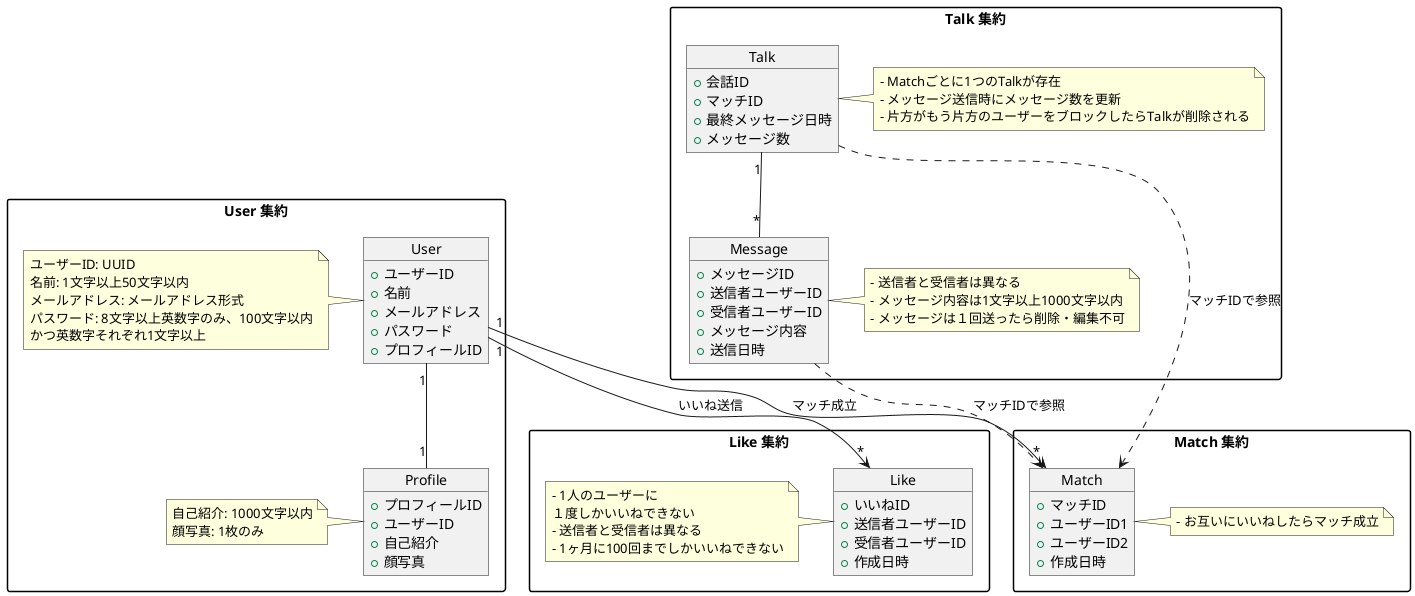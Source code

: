 @startuml model
skinparam packageStyle rectangle

package "User 集約" {
  object User {
    +ユーザーID
    +名前
    +メールアドレス
    +パスワード
    +プロフィールID
  }

  object Profile {
    +プロフィールID
    +ユーザーID
    +自己紹介
    +顔写真
  }

  User "1" -- "1" Profile

  note left of User
    ユーザーID: UUID
    名前: 1文字以上50文字以内
    メールアドレス: メールアドレス形式
    パスワード: 8文字以上英数字のみ、100文字以内
    かつ英数字それぞれ1文字以上
  end note

  note left of Profile
    自己紹介: 1000文字以内
    顔写真: 1枚のみ
  end note
}

package "Like 集約" {
  object Like {
    +いいねID
    +送信者ユーザーID
    +受信者ユーザーID
    +作成日時
  }

  note left of Like
    - 1人のユーザーに
    １度しかいいねできない
    - 送信者と受信者は異なる
    - 1ヶ月に100回までしかいいねできない
  end note
}

package "Match 集約" {
  object Match {
    +マッチID
    +ユーザーID1
    +ユーザーID2
    +作成日時
  }

  note right of Match
    - お互いにいいねしたらマッチ成立
  end note
}

package "Talk 集約" {
  object Message {
    +メッセージID
    +送信者ユーザーID
    +受信者ユーザーID
    +メッセージ内容
    +送信日時
  }

  object Talk {
    +会話ID
    +マッチID
    +最終メッセージ日時
    +メッセージ数
  }

  Talk "1" -- "*" Message

  note right of Message
    - 送信者と受信者は異なる
    - メッセージ内容は1文字以上1000文字以内
    - メッセージは１回送ったら削除・編集不可
  end note

  note right of Talk
    - Matchごとに1つのTalkが存在
    - メッセージ送信時にメッセージ数を更新
    - 片方がもう片方のユーザーをブロックしたらTalkが削除される
  end note
}

User "1" --> "*" Like : いいね送信
User "1" --> "*" Match : マッチ成立

Message ..> Match : マッチIDで参照
Talk ..> Match : マッチIDで参照
@enduml